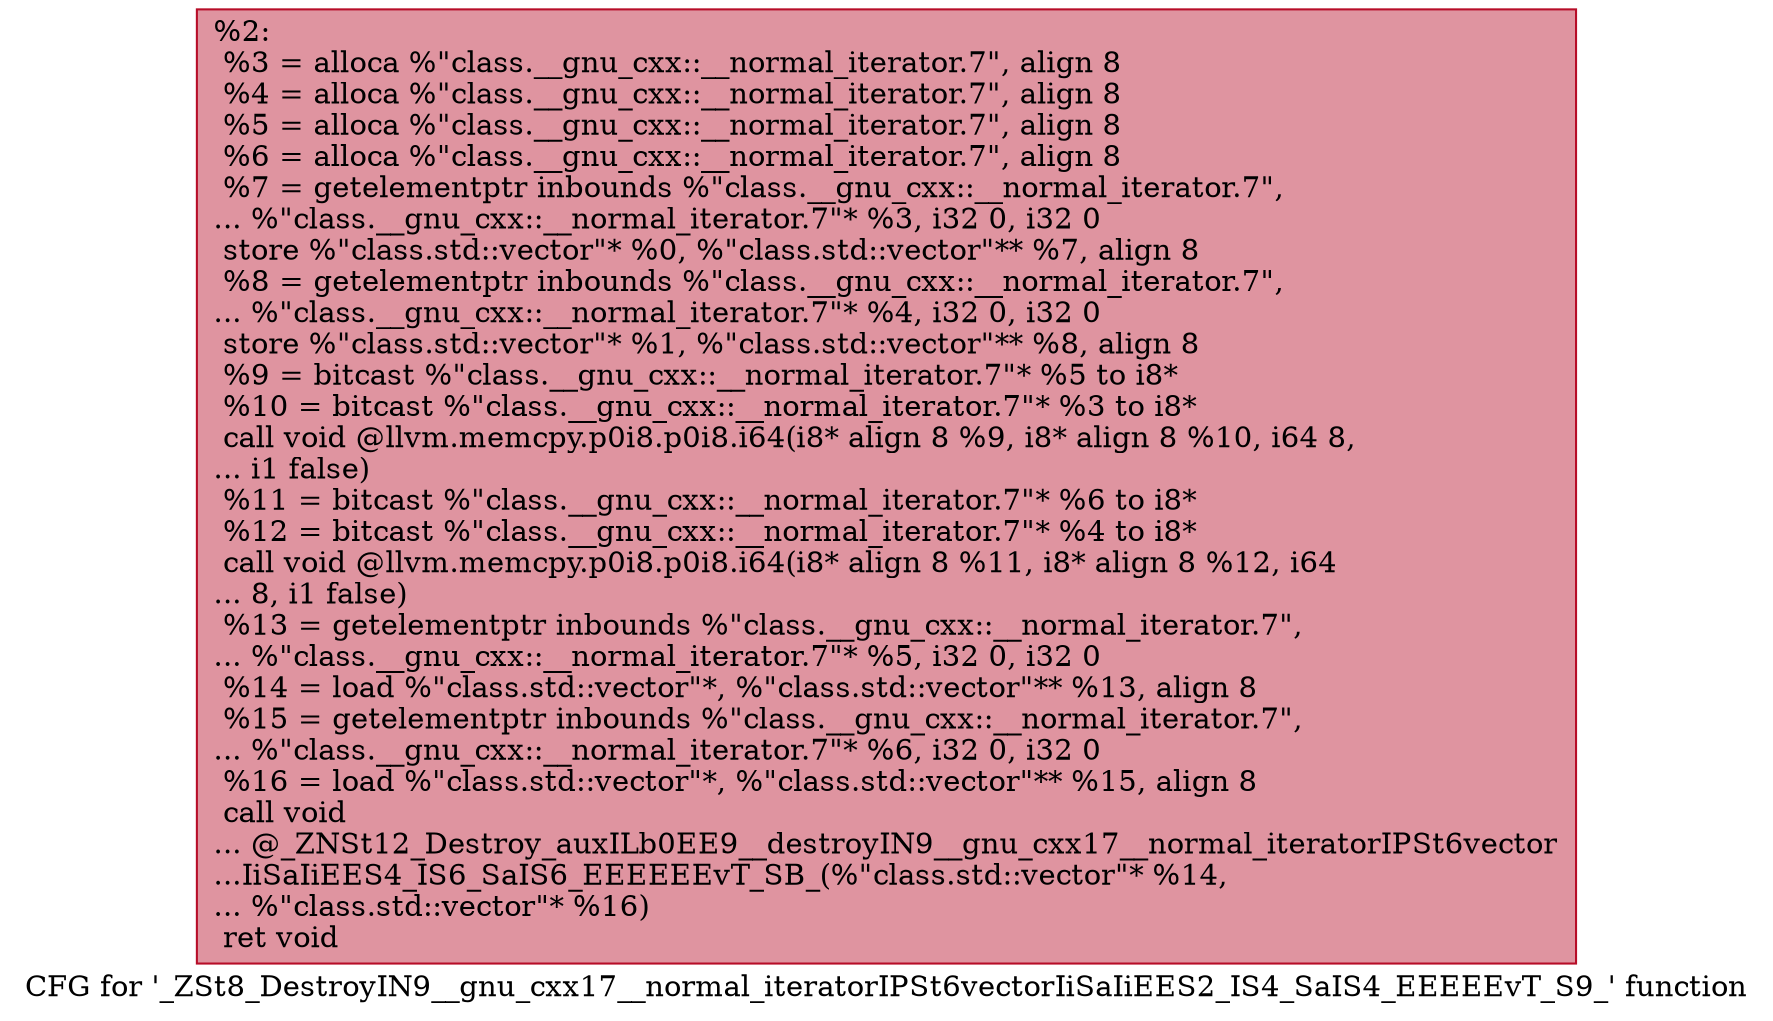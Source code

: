 digraph "CFG for '_ZSt8_DestroyIN9__gnu_cxx17__normal_iteratorIPSt6vectorIiSaIiEES2_IS4_SaIS4_EEEEEvT_S9_' function" {
	label="CFG for '_ZSt8_DestroyIN9__gnu_cxx17__normal_iteratorIPSt6vectorIiSaIiEES2_IS4_SaIS4_EEEEEvT_S9_' function";

	Node0x559aeaaf0c20 [shape=record,color="#b70d28ff", style=filled, fillcolor="#b70d2870",label="{%2:\l  %3 = alloca %\"class.__gnu_cxx::__normal_iterator.7\", align 8\l  %4 = alloca %\"class.__gnu_cxx::__normal_iterator.7\", align 8\l  %5 = alloca %\"class.__gnu_cxx::__normal_iterator.7\", align 8\l  %6 = alloca %\"class.__gnu_cxx::__normal_iterator.7\", align 8\l  %7 = getelementptr inbounds %\"class.__gnu_cxx::__normal_iterator.7\",\l... %\"class.__gnu_cxx::__normal_iterator.7\"* %3, i32 0, i32 0\l  store %\"class.std::vector\"* %0, %\"class.std::vector\"** %7, align 8\l  %8 = getelementptr inbounds %\"class.__gnu_cxx::__normal_iterator.7\",\l... %\"class.__gnu_cxx::__normal_iterator.7\"* %4, i32 0, i32 0\l  store %\"class.std::vector\"* %1, %\"class.std::vector\"** %8, align 8\l  %9 = bitcast %\"class.__gnu_cxx::__normal_iterator.7\"* %5 to i8*\l  %10 = bitcast %\"class.__gnu_cxx::__normal_iterator.7\"* %3 to i8*\l  call void @llvm.memcpy.p0i8.p0i8.i64(i8* align 8 %9, i8* align 8 %10, i64 8,\l... i1 false)\l  %11 = bitcast %\"class.__gnu_cxx::__normal_iterator.7\"* %6 to i8*\l  %12 = bitcast %\"class.__gnu_cxx::__normal_iterator.7\"* %4 to i8*\l  call void @llvm.memcpy.p0i8.p0i8.i64(i8* align 8 %11, i8* align 8 %12, i64\l... 8, i1 false)\l  %13 = getelementptr inbounds %\"class.__gnu_cxx::__normal_iterator.7\",\l... %\"class.__gnu_cxx::__normal_iterator.7\"* %5, i32 0, i32 0\l  %14 = load %\"class.std::vector\"*, %\"class.std::vector\"** %13, align 8\l  %15 = getelementptr inbounds %\"class.__gnu_cxx::__normal_iterator.7\",\l... %\"class.__gnu_cxx::__normal_iterator.7\"* %6, i32 0, i32 0\l  %16 = load %\"class.std::vector\"*, %\"class.std::vector\"** %15, align 8\l  call void\l... @_ZNSt12_Destroy_auxILb0EE9__destroyIN9__gnu_cxx17__normal_iteratorIPSt6vector\l...IiSaIiEES4_IS6_SaIS6_EEEEEEvT_SB_(%\"class.std::vector\"* %14,\l... %\"class.std::vector\"* %16)\l  ret void\l}"];
}
